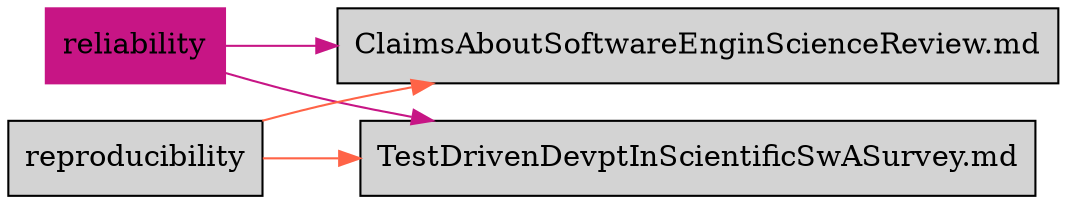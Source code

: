 digraph bettersoftware {
            rankdir = LR;
            ratio = fill;
            node [style=filled];
            node [shape = box];
"reliability" [colorscheme="svg" color="mediumvioletred"];
"reliability" ->  "ClaimsAboutSoftwareEnginScienceReview.md" [colorscheme="svg" color="mediumvioletred"];
"reproducibility" ->  "ClaimsAboutSoftwareEnginScienceReview.md" [colorscheme="svg" color="tomato"];
"reliability" ->  "TestDrivenDevptInScientificSwASurvey.md" [colorscheme="svg" color="mediumvioletred"];
"reproducibility" ->  "TestDrivenDevptInScientificSwASurvey.md" [colorscheme="svg" color="tomato"];
}